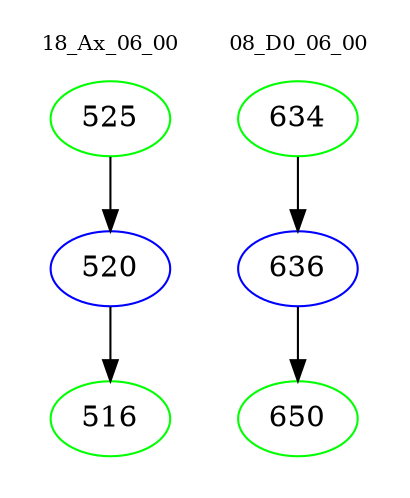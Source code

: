 digraph{
subgraph cluster_0 {
color = white
label = "18_Ax_06_00";
fontsize=10;
T0_525 [label="525", color="green"]
T0_525 -> T0_520 [color="black"]
T0_520 [label="520", color="blue"]
T0_520 -> T0_516 [color="black"]
T0_516 [label="516", color="green"]
}
subgraph cluster_1 {
color = white
label = "08_D0_06_00";
fontsize=10;
T1_634 [label="634", color="green"]
T1_634 -> T1_636 [color="black"]
T1_636 [label="636", color="blue"]
T1_636 -> T1_650 [color="black"]
T1_650 [label="650", color="green"]
}
}
